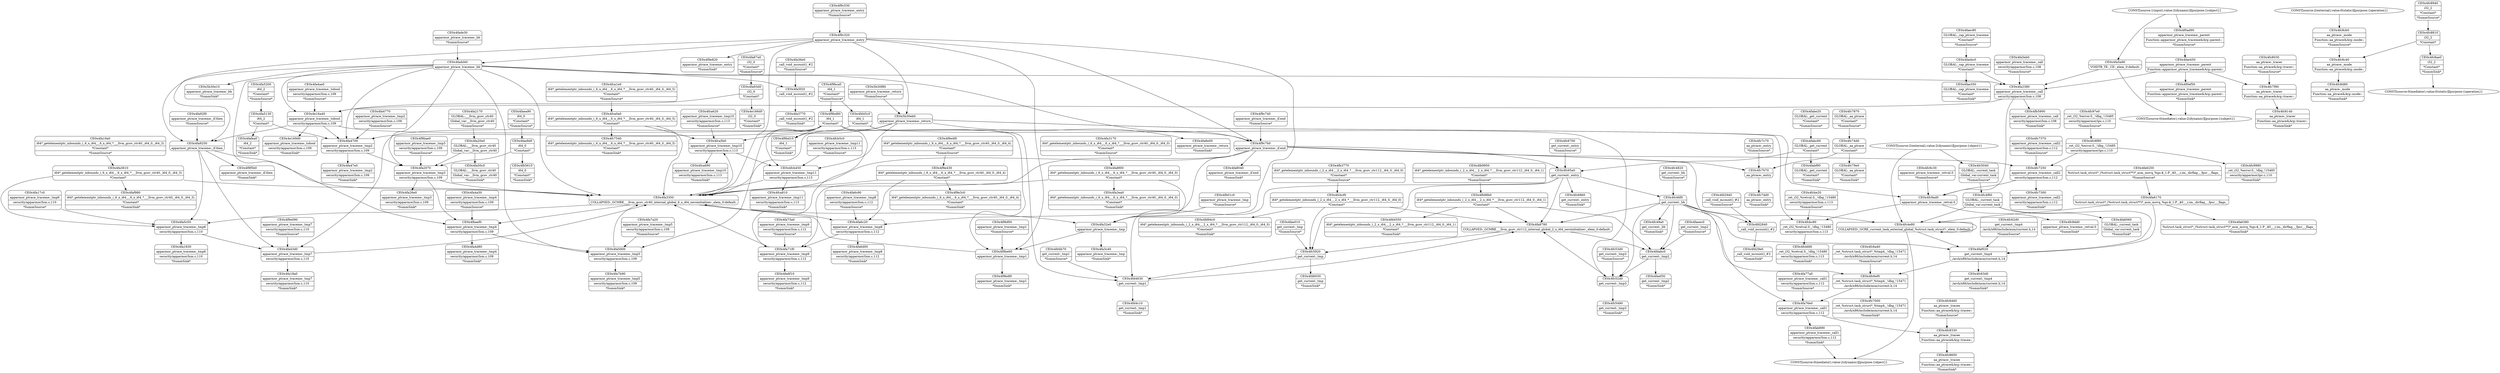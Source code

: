 digraph {
	CE0x4fca690 [shape=record,shape=Mrecord,label="{CE0x4fca690|apparmor_ptrace_traceme:_tmp10|security/apparmor/lsm.c,113|*SummSink*}"]
	CE0x4fa36e0 [shape=record,shape=Mrecord,label="{CE0x4fa36e0|_call_void_mcount()_#2|*SummSource*}"]
	CE0x4fc7370 [shape=record,shape=Mrecord,label="{CE0x4fc7370|apparmor_ptrace_traceme:_call2|security/apparmor/lsm.c,112|*SummSource*}"]
	CE0x4fa2380 [shape=record,shape=Mrecord,label="{CE0x4fa2380|apparmor_ptrace_traceme:_call|security/apparmor/lsm.c,108}"]
	CE0x4f9c7b0 [shape=record,shape=Mrecord,label="{CE0x4f9c7b0|apparmor_ptrace_traceme:_if.end}"]
	CE0x4fa20e0 [shape=record,shape=Mrecord,label="{CE0x4fa20e0|GLOBAL:___llvm_gcov_ctr40|Global_var:__llvm_gcov_ctr40}"]
	CE0x4fc65a0 [shape=record,shape=Mrecord,label="{CE0x4fc65a0|get_current:_entry}"]
	CE0x4f9e820 [shape=record,shape=Mrecord,label="{CE0x4f9e820|apparmor_ptrace_traceme:_entry|*SummSink*}"]
	CE0x4faf980 [shape=record,shape=Mrecord,label="{CE0x4faf980|i64*_getelementptr_inbounds_(_6_x_i64_,_6_x_i64_*___llvm_gcov_ctr40,_i64_0,_i64_3)|*Constant*|*SummSink*}"]
	CE0x4fd2840 [shape=record,shape=Mrecord,label="{CE0x4fd2840|_call_void_mcount()_#2}"]
	CE0x4fa5130 [shape=record,shape=Mrecord,label="{CE0x4fa5130|i64_2|*Constant*}"]
	CE0x4fa2170 [shape=record,shape=Mrecord,label="{CE0x4fa2170|GLOBAL:___llvm_gcov_ctr40|Global_var:__llvm_gcov_ctr40|*SummSource*}"]
	CE0x4fa4a50 [shape=record,shape=Mrecord,label="{CE0x4fa4a50|apparmor_ptrace_traceme:_tmp4|security/apparmor/lsm.c,109|*SummSource*}"]
	CE0x4fc8030 [shape=record,shape=Mrecord,label="{CE0x4fc8030|aa_ptrace:_tracer|Function::aa_ptrace&Arg::tracer::|*SummSource*}"]
	CE0x4fa77a0 [shape=record,shape=Mrecord,label="{CE0x4fa77a0|apparmor_ptrace_traceme:_call1|security/apparmor/lsm.c,112|*SummSource*}"]
	CE0x4faec80 [shape=record,shape=Mrecord,label="{CE0x4faec80|GLOBAL:_cap_ptrace_traceme|*Constant*|*SummSource*}"]
	CE0x4f9f5b0 [shape=record,shape=Mrecord,label="{CE0x4f9f5b0|apparmor_ptrace_traceme:_if.then|*SummSink*}"]
	CE0x4fadd40 [shape=record,shape=Mrecord,label="{CE0x4fadd40|apparmor_ptrace_traceme:_bb}"]
	CE0x4fdabc0 [shape=record,shape=Mrecord,label="{CE0x4fdabc0|get_current:_tmp2}"]
	CE0x4fb5900 [shape=record,shape=Mrecord,label="{CE0x4fb5900|apparmor_ptrace_traceme:_call|security/apparmor/lsm.c,108|*SummSink*}"]
	CE0x4fcb450 [shape=record,shape=Mrecord,label="{CE0x4fcb450|apparmor_ptrace_traceme:_tmp11|security/apparmor/lsm.c,113}"]
	CE0x4fc49a0 [shape=record,shape=Mrecord,label="{CE0x4fc49a0|get_current:_bb|*SummSink*}"]
	CE0x4fa5000 [shape=record,shape=Mrecord,label="{CE0x4fa5000|apparmor_ptrace_traceme:_tmp5|security/apparmor/lsm.c,109}"]
	CE0x5b30e10 [shape=record,shape=Mrecord,label="{CE0x5b30e10|apparmor_ptrace_traceme:_bb|*SummSink*}"]
	CE0x4fa6c90 [shape=record,shape=Mrecord,label="{CE0x4fa6c90|apparmor_ptrace_traceme:_tmp8|security/apparmor/lsm.c,112|*SummSource*}"]
	CE0x4fabc60 [shape=record,shape=Mrecord,label="{CE0x4fabc60|GLOBAL:_get_current|*Constant*}"]
	CE0x4fcbe20 [shape=record,shape=Mrecord,label="{CE0x4fcbe20|_ret_i32_%retval.0,_!dbg_!15480|security/apparmor/lsm.c,113|*SummSource*}"]
	CE0x4fc9ad0 [shape=record,shape=Mrecord,label="{CE0x4fc9ad0|apparmor_ptrace_traceme:_retval.0}"]
	CE0x4fc7f90 [shape=record,shape=Mrecord,label="{CE0x4fc7f90|aa_ptrace:_tracer|Function::aa_ptrace&Arg::tracer::}"]
	CE0x4fcbcf0 [shape=record,shape=Mrecord,label="{CE0x4fcbcf0|i64*_getelementptr_inbounds_(_2_x_i64_,_2_x_i64_*___llvm_gcov_ctr112,_i64_0,_i64_0)|*Constant*}"]
	CE0x5b30eb0 [shape=record,shape=Mrecord,label="{CE0x5b30eb0|apparmor_ptrace_traceme:_return}"]
	CE0x4fa8780 [shape=record,shape=Mrecord,label="{CE0x4fa8780|COLLAPSED:_GCMRE___llvm_gcov_ctr112_internal_global_2_x_i64_zeroinitializer:_elem_0:default:}"]
	CE0x4fa19a0 [shape=record,shape=Mrecord,label="{CE0x4fa19a0|i64*_getelementptr_inbounds_(_6_x_i64_,_6_x_i64_*___llvm_gcov_ctr40,_i64_0,_i64_3)|*Constant*|*SummSource*}"]
	CE0x5b30f80 [shape=record,shape=Mrecord,label="{CE0x5b30f80|apparmor_ptrace_traceme:_return|*SummSource*}"]
	CE0x4fa3ea0 [shape=record,shape=Mrecord,label="{CE0x4fa3ea0|i64*_getelementptr_inbounds_(_6_x_i64_,_6_x_i64_*___llvm_gcov_ctr40,_i64_0,_i64_0)|*Constant*|*SummSink*}"]
	CE0x4fa8f00 [shape=record,shape=Mrecord,label="{CE0x4fa8f00|i64*_getelementptr_inbounds_(_6_x_i64_,_6_x_i64_*___llvm_gcov_ctr40,_i64_0,_i64_0)|*Constant*}"]
	CE0x4fc8140 [shape=record,shape=Mrecord,label="{CE0x4fc8140|aa_ptrace:_tracer|Function::aa_ptrace&Arg::tracer::|*SummSink*}"]
	CE0x4fca1e0 [shape=record,shape=Mrecord,label="{CE0x4fca1e0|i64*_getelementptr_inbounds_(_6_x_i64_,_6_x_i64_*___llvm_gcov_ctr40,_i64_0,_i64_5)|*Constant*|*SummSource*}"]
	CE0x4f9bd80 [shape=record,shape=Mrecord,label="{CE0x4f9bd80|i64_1|*Constant*}"]
	CE0x4fa4770 [shape=record,shape=Mrecord,label="{CE0x4fa4770|apparmor_ptrace_traceme:_tmp2|security/apparmor/lsm.c,109|*SummSource*}"]
	CE0x4fa4700 [shape=record,shape=Mrecord,label="{CE0x4fa4700|apparmor_ptrace_traceme:_tmp2|security/apparmor/lsm.c,109}"]
	CE0x4fa2070 [shape=record,shape=Mrecord,label="{CE0x4fa2070|apparmor_ptrace_traceme:_tmp3|security/apparmor/lsm.c,109}"]
	CE0x4fd45c0 [shape=record,shape=Mrecord,label="{CE0x4fd45c0|i64_1|*Constant*}"]
	CE0x4fc8c40 [shape=record,shape=Mrecord,label="{CE0x4fc8c40|aa_ptrace:_mode|Function::aa_ptrace&Arg::mode::}"]
	CE0x4fa6380 [shape=record,shape=Mrecord,label="{CE0x4fa6380|%struct.task_struct*_(%struct.task_struct**)*_asm_movq_%gs:$_1:P_,$0_,_r,im,_dirflag_,_fpsr_,_flags_|*SummSink*}"]
	CE0x4fae010 [shape=record,shape=Mrecord,label="{CE0x4fae010|get_current:_tmp|*SummSource*}"]
	CE0x4fca5b0 [shape=record,shape=Mrecord,label="{CE0x4fca5b0|apparmor_ptrace_traceme:_tmp10|security/apparmor/lsm.c,113}"]
	CE0x4fd4c10 [shape=record,shape=Mrecord,label="{CE0x4fd4c10|get_current:_tmp1|*SummSink*}"]
	CE0x4fae350 [shape=record,shape=Mrecord,label="{CE0x4fae350|GLOBAL:_cap_ptrace_traceme|*Constant*|*SummSink*}"]
	"CONST[source:1(input),value:2(dynamic)][purpose:{subject}]"
	CE0x4fa3c40 [shape=record,shape=Mrecord,label="{CE0x4fa3c40|apparmor_ptrace_traceme:_tmp|*SummSink*}"]
	CE0x4fa4ae0 [shape=record,shape=Mrecord,label="{CE0x4fa4ae0|apparmor_ptrace_traceme:_tobool|security/apparmor/lsm.c,109|*SummSource*}"]
	CE0x4faea90 [shape=record,shape=Mrecord,label="{CE0x4faea90|i64_0|*Constant*|*SummSource*}"]
	CE0x4fc97e0 [shape=record,shape=Mrecord,label="{CE0x4fc97e0|_ret_i32_%error.0,_!dbg_!15485|security/apparmor/ipc.c,110|*SummSource*}"]
	"CONST[source:0(mediator),value:2(dynamic)][purpose:{subject}]"
	CE0x4fc62d0 [shape=record,shape=Mrecord,label="{CE0x4fc62d0|get_current:_tmp4|./arch/x86/include/asm/current.h,14|*SummSource*}"]
	CE0x4e169d0 [shape=record,shape=Mrecord,label="{CE0x4e169d0|apparmor_ptrace_traceme:_tobool|security/apparmor/lsm.c,109|*SummSink*}"]
	CE0x4fc7b70 [shape=record,shape=Mrecord,label="{CE0x4fc7b70|aa_ptrace:_entry}"]
	CE0x4fc6860 [shape=record,shape=Mrecord,label="{CE0x4fc6860|get_current:_entry|*SummSink*}"]
	CE0x4fb5610 [shape=record,shape=Mrecord,label="{CE0x4fb5610|i64_0|*Constant*|*SummSink*}"]
	CE0x4fa5f20 [shape=record,shape=Mrecord,label="{CE0x4fa5f20|_call_void_mcount()_#2}"]
	CE0x4fc8f80 [shape=record,shape=Mrecord,label="{CE0x4fc8f80|_ret_i32_%error.0,_!dbg_!15485|security/apparmor/ipc.c,110}"]
	CE0x4fa5c50 [shape=record,shape=Mrecord,label="{CE0x4fa5c50|apparmor_ptrace_traceme:_tmp6|security/apparmor/lsm.c,110}"]
	CE0x4f9bdf0 [shape=record,shape=Mrecord,label="{CE0x4f9bdf0|apparmor_ptrace_traceme:_tmp1|*SummSink*}"]
	CE0x4fa5200 [shape=record,shape=Mrecord,label="{CE0x4fa5200|i64_2|*Constant*|*SummSource*}"]
	CE0x4f9bf00 [shape=record,shape=Mrecord,label="{CE0x4f9bf00|apparmor_ptrace_traceme:_tmp1|*SummSource*}"]
	CE0x4fc79e0 [shape=record,shape=Mrecord,label="{CE0x4fc79e0|GLOBAL:_aa_ptrace|*Constant*|*SummSink*}"]
	CE0x4fa93d0 [shape=record,shape=Mrecord,label="{CE0x4fa93d0|i32_0|*Constant*}"]
	CE0x4f9be60 [shape=record,shape=Mrecord,label="{CE0x4f9be60|apparmor_ptrace_traceme:_tmp1}"]
	CE0x4fa6d00 [shape=record,shape=Mrecord,label="{CE0x4fa6d00|apparmor_ptrace_traceme:_tmp8|security/apparmor/lsm.c,112|*SummSink*}"]
	CE0x4faf020 [shape=record,shape=Mrecord,label="{CE0x4faf020|get_current:_tmp4|./arch/x86/include/asm/current.h,14}"]
	CE0x4fa6060 [shape=record,shape=Mrecord,label="{CE0x4fa6060|GLOBAL:_current_task|Global_var:current_task|*SummSink*}"]
	CE0x4fc7c70 [shape=record,shape=Mrecord,label="{CE0x4fc7c70|aa_ptrace:_entry|*SummSource*}"]
	CE0x4fa3170 [shape=record,shape=Mrecord,label="{CE0x4fa3170|i64*_getelementptr_inbounds_(_6_x_i64_,_6_x_i64_*___llvm_gcov_ctr40,_i64_0,_i64_0)|*Constant*|*SummSource*}"]
	CE0x4f9c530 [shape=record,shape=Mrecord,label="{CE0x4f9c530|apparmor_ptrace_traceme:_entry|*SummSource*}"]
	CE0x4fc8460 [shape=record,shape=Mrecord,label="{CE0x4fc8460|aa_ptrace:_tracee|Function::aa_ptrace&Arg::tracee::|*SummSource*}"]
	CE0x4fc74d0 [shape=record,shape=Mrecord,label="{CE0x4fc74d0|GLOBAL:_aa_ptrace|*Constant*}"]
	CE0x4fc8cb0 [shape=record,shape=Mrecord,label="{CE0x4fc8cb0|aa_ptrace:_mode|Function::aa_ptrace&Arg::mode::|*SummSource*}"]
	CE0x4fca0a0 [shape=record,shape=Mrecord,label="{CE0x4fca0a0|i64*_getelementptr_inbounds_(_6_x_i64_,_6_x_i64_*___llvm_gcov_ctr40,_i64_0,_i64_5)|*Constant*}"]
	CE0x4fcbc80 [shape=record,shape=Mrecord,label="{CE0x4fcbc80|_ret_i32_%retval.0,_!dbg_!15480|security/apparmor/lsm.c,113}"]
	CE0x4fb98b0 [shape=record,shape=Mrecord,label="{CE0x4fb98b0|i64*_getelementptr_inbounds_(_2_x_i64_,_2_x_i64_*___llvm_gcov_ctr112,_i64_0,_i64_1)|*Constant*}"]
	CE0x4fd2940 [shape=record,shape=Mrecord,label="{CE0x4fd2940|_call_void_mcount()_#2|*SummSource*}"]
	CE0x4fc4f60 [shape=record,shape=Mrecord,label="{CE0x4fc4f60|GLOBAL:_current_task|Global_var:current_task}"]
	CE0x4faebc0 [shape=record,shape=Mrecord,label="{CE0x4faebc0|GLOBAL:_cap_ptrace_traceme|*Constant*}"]
	CE0x4fa6f10 [shape=record,shape=Mrecord,label="{CE0x4fa6f10|apparmor_ptrace_traceme:_tmp9|security/apparmor/lsm.c,112|*SummSink*}"]
	CE0x4fc4820 [shape=record,shape=Mrecord,label="{CE0x4fc4820|get_current:_bb|*SummSource*}"]
	CE0x4fa7b90 [shape=record,shape=Mrecord,label="{CE0x4fa7b90|apparmor_ptrace_traceme:_tmp5|security/apparmor/lsm.c,109|*SummSink*}"]
	CE0x4fa32e0 [shape=record,shape=Mrecord,label="{CE0x4fa32e0|apparmor_ptrace_traceme:_tmp}"]
	CE0x4fca620 [shape=record,shape=Mrecord,label="{CE0x4fca620|apparmor_ptrace_traceme:_tmp10|security/apparmor/lsm.c,113|*SummSource*}"]
	CE0x4fd4b70 [shape=record,shape=Mrecord,label="{CE0x4fd4b70|get_current:_tmp1|*SummSource*}"]
	CE0x4f9c740 [shape=record,shape=Mrecord,label="{CE0x4f9c740|apparmor_ptrace_traceme:_if.end|*SummSource*}"]
	CE0x4fa8040 [shape=record,shape=Mrecord,label="{CE0x4fa8040|apparmor_ptrace_traceme:_if.end|*SummSink*}"]
	CE0x4f9e090 [shape=record,shape=Mrecord,label="{CE0x4f9e090|apparmor_ptrace_traceme:_tmp7|security/apparmor/lsm.c,110|*SummSource*}"]
	CE0x4fd29e0 [shape=record,shape=Mrecord,label="{CE0x4fd29e0|_call_void_mcount()_#2|*SummSink*}"]
	CE0x4fa3610 [shape=record,shape=Mrecord,label="{CE0x4fa3610|i64*_getelementptr_inbounds_(_6_x_i64_,_6_x_i64_*___llvm_gcov_ctr40,_i64_0,_i64_3)|*Constant*}"]
	"CONST[source:2(external),value:2(dynamic)][purpose:{object}]"
	CE0x4fa71f0 [shape=record,shape=Mrecord,label="{CE0x4fa71f0|apparmor_ptrace_traceme:_tmp9|security/apparmor/lsm.c,112}"]
	CE0x4fa76e0 [shape=record,shape=Mrecord,label="{CE0x4fa76e0|apparmor_ptrace_traceme:_call1|security/apparmor/lsm.c,112}"]
	CE0x4fa5a90 [shape=record,shape=Mrecord,label="{CE0x4fa5a90|VOIDTB_TE:_CE:_elem_0:default:}"]
	CE0x4fab890 [shape=record,shape=Mrecord,label="{CE0x4fab890|apparmor_ptrace_traceme:_call1|security/apparmor/lsm.c,112|*SummSink*}"]
	CE0x4fc63d0 [shape=record,shape=Mrecord,label="{CE0x4fc63d0|get_current:_tmp4|./arch/x86/include/asm/current.h,14|*SummSink*}"]
	CE0x4fc7dd0 [shape=record,shape=Mrecord,label="{CE0x4fc7dd0|aa_ptrace:_entry|*SummSink*}"]
	CE0x4fc6a40 [shape=record,shape=Mrecord,label="{CE0x4fc6a40|_ret_%struct.task_struct*_%tmp4,_!dbg_!15471|./arch/x86/include/asm/current.h,14|*SummSource*}"]
	CE0x4fa9250 [shape=record,shape=Mrecord,label="{CE0x4fa9250|apparmor_ptrace_traceme:_if.then}"]
	CE0x4fa4d80 [shape=record,shape=Mrecord,label="{CE0x4fa4d80|apparmor_ptrace_traceme:_tmp4|security/apparmor/lsm.c,109|*SummSink*}"]
	CE0x4fc8940 [shape=record,shape=Mrecord,label="{CE0x4fc8940|i32_2|*Constant*|*SummSource*}"]
	"CONST[source:0(mediator),value:2(dynamic)][purpose:{object}]"
	CE0x4fcbfd0 [shape=record,shape=Mrecord,label="{CE0x4fcbfd0|_ret_i32_%retval.0,_!dbg_!15480|security/apparmor/lsm.c,113|*SummSink*}"]
	CE0x4fc46f0 [shape=record,shape=Mrecord,label="{CE0x4fc46f0|get_current:_bb}"]
	CE0x4faef30 [shape=record,shape=Mrecord,label="{CE0x4faef30|get_current:_tmp2|*SummSink*}"]
	CE0x4fae450 [shape=record,shape=Mrecord,label="{CE0x4fae450|apparmor_ptrace_traceme:_parent|Function::apparmor_ptrace_traceme&Arg::parent::}"]
	CE0x4e166d0 [shape=record,shape=Mrecord,label="{CE0x4e166d0|i32_0|*Constant*|*SummSink*}"]
	"CONST[source:0(mediator),value:0(static)][purpose:{operation}]"
	"CONST[source:2(external),value:0(static)][purpose:{operation}]"
	CE0x4f9bd10 [shape=record,shape=Mrecord,label="{CE0x4f9bd10|i64_1|*Constant*|*SummSink*}"]
	CE0x4fa67a0 [shape=record,shape=Mrecord,label="{CE0x4fa67a0|i32_0|*Constant*|*SummSource*}"]
	CE0x4fa17c0 [shape=record,shape=Mrecord,label="{CE0x4fa17c0|apparmor_ptrace_traceme:_tmp6|security/apparmor/lsm.c,110|*SummSource*}"]
	CE0x4f9e430 [shape=record,shape=Mrecord,label="{CE0x4f9e430|i64*_getelementptr_inbounds_(_6_x_i64_,_6_x_i64_*___llvm_gcov_ctr40,_i64_0,_i64_4)|*Constant*}"]
	CE0x4fabf90 [shape=record,shape=Mrecord,label="{CE0x4fabf90|GLOBAL:_get_current|*Constant*|*SummSink*}"]
	CE0x4fa7a20 [shape=record,shape=Mrecord,label="{CE0x4fa7a20|apparmor_ptrace_traceme:_tmp5|security/apparmor/lsm.c,109|*SummSource*}"]
	CE0x4fa3770 [shape=record,shape=Mrecord,label="{CE0x4fa3770|_call_void_mcount()_#2|*SummSink*}"]
	CE0x4f0ef50 [shape=record,shape=Mrecord,label="{CE0x4f0ef50|apparmor_ptrace_traceme:_parent|Function::apparmor_ptrace_traceme&Arg::parent::|*SummSink*}"]
	CE0x4fc8600 [shape=record,shape=Mrecord,label="{CE0x4fc8600|aa_ptrace:_tracee|Function::aa_ptrace&Arg::tracee::|*SummSink*}"]
	CE0x4fc6700 [shape=record,shape=Mrecord,label="{CE0x4fc6700|get_current:_entry|*SummSource*}"]
	CE0x4fc7000 [shape=record,shape=Mrecord,label="{CE0x4fc7000|_ret_%struct.task_struct*_%tmp4,_!dbg_!15471|./arch/x86/include/asm/current.h,14|*SummSink*}"]
	CE0x4fa6250 [shape=record,shape=Mrecord,label="{CE0x4fa6250|%struct.task_struct*_(%struct.task_struct**)*_asm_movq_%gs:$_1:P_,$0_,_r,im,_dirflag_,_fpsr_,_flags_|*SummSource*}"]
	CE0x4fa6170 [shape=record,shape=Mrecord,label="{CE0x4fa6170|%struct.task_struct*_(%struct.task_struct**)*_asm_movq_%gs:$_1:P_,$0_,_r,im,_dirflag_,_fpsr_,_flags_}"]
	CE0x4fc8330 [shape=record,shape=Mrecord,label="{CE0x4fc8330|aa_ptrace:_tracee|Function::aa_ptrace&Arg::tracee::}"]
	CE0x4fb3770 [shape=record,shape=Mrecord,label="{CE0x4fb3770|i64*_getelementptr_inbounds_(_2_x_i64_,_2_x_i64_*___llvm_gcov_ctr112,_i64_0,_i64_0)|*Constant*|*SummSource*}"]
	CE0x4fa92f0 [shape=record,shape=Mrecord,label="{CE0x4fa92f0|apparmor_ptrace_traceme:_if.then|*SummSource*}"]
	CE0x4fae9d0 [shape=record,shape=Mrecord,label="{CE0x4fae9d0|i64_0|*Constant*}"]
	CE0x4fbaef0 [shape=record,shape=Mrecord,label="{CE0x4fbaef0|apparmor_ptrace_traceme:_tmp4|security/apparmor/lsm.c,109}"]
	CE0x4fa6c20 [shape=record,shape=Mrecord,label="{CE0x4fa6c20|apparmor_ptrace_traceme:_tmp8|security/apparmor/lsm.c,112}"]
	CE0x4fc8d80 [shape=record,shape=Mrecord,label="{CE0x4fc8d80|aa_ptrace:_mode|Function::aa_ptrace&Arg::mode::|*SummSink*}"]
	CE0x4f9c320 [shape=record,shape=Mrecord,label="{CE0x4f9c320|apparmor_ptrace_traceme:_entry}"]
	CE0x4fc5490 [shape=record,shape=Mrecord,label="{CE0x4fc5490|get_current:_tmp3|*SummSink*}"]
	CE0x4fa5eb0 [shape=record,shape=Mrecord,label="{CE0x4fa5eb0|apparmor_ptrace_traceme:_call|security/apparmor/lsm.c,108|*SummSource*}"]
	CE0x4fc5920 [shape=record,shape=Mrecord,label="{CE0x4fc5920|get_current:_tmp}"]
	CE0x4fb01c0 [shape=record,shape=Mrecord,label="{CE0x4fb01c0|apparmor_ptrace_traceme:_tmp|*SummSource*}"]
	CE0x4f9bae0 [shape=record,shape=Mrecord,label="{CE0x4f9bae0|apparmor_ptrace_traceme:_tmp3|security/apparmor/lsm.c,109|*SummSource*}"]
	CE0x4fc5040 [shape=record,shape=Mrecord,label="{CE0x4fc5040|GLOBAL:_current_task|Global_var:current_task|*SummSource*}"]
	CE0x4fc4e80 [shape=record,shape=Mrecord,label="{CE0x4fc4e80|COLLAPSED:_GCRE_current_task_external_global_%struct.task_struct*:_elem_0:default:}"]
	CE0x4fd6030 [shape=record,shape=Mrecord,label="{CE0x4fd6030|get_current:_tmp|*SummSink*}"]
	CE0x4fd4630 [shape=record,shape=Mrecord,label="{CE0x4fd4630|get_current:_tmp1}"]
	CE0x4fc7300 [shape=record,shape=Mrecord,label="{CE0x4fc7300|apparmor_ptrace_traceme:_call2|security/apparmor/lsm.c,112|*SummSink*}"]
	CE0x4fa73a0 [shape=record,shape=Mrecord,label="{CE0x4fa73a0|apparmor_ptrace_traceme:_tmp9|security/apparmor/lsm.c,112|*SummSource*}"]
	CE0x4fabe20 [shape=record,shape=Mrecord,label="{CE0x4fabe20|GLOBAL:_get_current|*Constant*|*SummSource*}"]
	CE0x4fa18a0 [shape=record,shape=Mrecord,label="{CE0x4fa18a0|apparmor_ptrace_traceme:_tmp7|security/apparmor/lsm.c,110|*SummSink*}"]
	CE0x4f9bca0 [shape=record,shape=Mrecord,label="{CE0x4f9bca0|i64_1|*Constant*|*SummSource*}"]
	CE0x4f9e4f0 [shape=record,shape=Mrecord,label="{CE0x4f9e4f0|i64*_getelementptr_inbounds_(_6_x_i64_,_6_x_i64_*___llvm_gcov_ctr40,_i64_0,_i64_4)|*Constant*|*SummSource*}"]
	CE0x4f9e3c0 [shape=record,shape=Mrecord,label="{CE0x4f9e3c0|i64*_getelementptr_inbounds_(_6_x_i64_,_6_x_i64_*___llvm_gcov_ctr40,_i64_0,_i64_4)|*Constant*|*SummSink*}"]
	CE0x4fc6ef0 [shape=record,shape=Mrecord,label="{CE0x4fc6ef0|_ret_%struct.task_struct*_%tmp4,_!dbg_!15471|./arch/x86/include/asm/current.h,14}"]
	CE0x4fd94c0 [shape=record,shape=Mrecord,label="{CE0x4fd94c0|i64*_getelementptr_inbounds_(_2_x_i64_,_2_x_i64_*___llvm_gcov_ctr112,_i64_0,_i64_0)|*Constant*|*SummSink*}"]
	CE0x4fa43d0 [shape=record,shape=Mrecord,label="{CE0x4fa43d0|apparmor_ptrace_traceme:_tmp7|security/apparmor/lsm.c,110}"]
	CE0x4fc9980 [shape=record,shape=Mrecord,label="{CE0x4fc9980|_ret_i32_%error.0,_!dbg_!15485|security/apparmor/ipc.c,110|*SummSink*}"]
	CE0x4fc9c30 [shape=record,shape=Mrecord,label="{CE0x4fc9c30|apparmor_ptrace_traceme:_retval.0|*SummSource*}"]
	CE0x4fafea0 [shape=record,shape=Mrecord,label="{CE0x4fafea0|i64_2|*Constant*|*SummSink*}"]
	CE0x4fa50c0 [shape=record,shape=Mrecord,label="{CE0x4fa50c0|GLOBAL:___llvm_gcov_ctr40|Global_var:__llvm_gcov_ctr40|*SummSink*}"]
	CE0x4fd4550 [shape=record,shape=Mrecord,label="{CE0x4fd4550|i64*_getelementptr_inbounds_(_2_x_i64_,_2_x_i64_*___llvm_gcov_ctr112,_i64_0,_i64_1)|*Constant*|*SummSink*}"]
	CE0x4fca810 [shape=record,shape=Mrecord,label="{CE0x4fca810|apparmor_ptrace_traceme:_tmp11|security/apparmor/lsm.c,113|*SummSink*}"]
	CE0x4fc7870 [shape=record,shape=Mrecord,label="{CE0x4fc7870|GLOBAL:_aa_ptrace|*Constant*|*SummSource*}"]
	CE0x4fc8810 [shape=record,shape=Mrecord,label="{CE0x4fc8810|i32_2|*Constant*}"]
	CE0x4faeec0 [shape=record,shape=Mrecord,label="{CE0x4faeec0|get_current:_tmp2|*SummSource*}"]
	CE0x4fc9dd0 [shape=record,shape=Mrecord,label="{CE0x4fc9dd0|apparmor_ptrace_traceme:_retval.0|*SummSink*}"]
	CE0x4fa8e00 [shape=record,shape=Mrecord,label="{CE0x4fa8e00|apparmor_ptrace_traceme:_return|*SummSink*}"]
	CE0x4fa47e0 [shape=record,shape=Mrecord,label="{CE0x4fa47e0|apparmor_ptrace_traceme:_tmp2|security/apparmor/lsm.c,109|*SummSink*}"]
	CE0x4f0ad90 [shape=record,shape=Mrecord,label="{CE0x4f0ad90|apparmor_ptrace_traceme:_parent|Function::apparmor_ptrace_traceme&Arg::parent::|*SummSource*}"]
	CE0x4e16a40 [shape=record,shape=Mrecord,label="{CE0x4e16a40|apparmor_ptrace_traceme:_tobool|security/apparmor/lsm.c,109}"]
	CE0x4fb9950 [shape=record,shape=Mrecord,label="{CE0x4fb9950|i64*_getelementptr_inbounds_(_2_x_i64_,_2_x_i64_*___llvm_gcov_ctr112,_i64_0,_i64_1)|*Constant*|*SummSource*}"]
	CE0x4fc53d0 [shape=record,shape=Mrecord,label="{CE0x4fc53d0|get_current:_tmp3|*SummSource*}"]
	CE0x4fc52d0 [shape=record,shape=Mrecord,label="{CE0x4fc52d0|get_current:_tmp3}"]
	CE0x4fa3350 [shape=record,shape=Mrecord,label="{CE0x4fa3350|COLLAPSED:_GCMRE___llvm_gcov_ctr40_internal_global_6_x_i64_zeroinitializer:_elem_0:default:}"]
	CE0x4fa26e0 [shape=record,shape=Mrecord,label="{CE0x4fa26e0|apparmor_ptrace_traceme:_tmp3|security/apparmor/lsm.c,109|*SummSink*}"]
	CE0x4fa1830 [shape=record,shape=Mrecord,label="{CE0x4fa1830|apparmor_ptrace_traceme:_tmp6|security/apparmor/lsm.c,110|*SummSink*}"]
	CE0x4fcb5c0 [shape=record,shape=Mrecord,label="{CE0x4fcb5c0|apparmor_ptrace_traceme:_tmp11|security/apparmor/lsm.c,113|*SummSource*}"]
	CE0x4fade30 [shape=record,shape=Mrecord,label="{CE0x4fade30|apparmor_ptrace_traceme:_bb|*SummSource*}"]
	CE0x4fc7250 [shape=record,shape=Mrecord,label="{CE0x4fc7250|apparmor_ptrace_traceme:_call2|security/apparmor/lsm.c,112}"]
	CE0x4fc7540 [shape=record,shape=Mrecord,label="{CE0x4fc7540|i64*_getelementptr_inbounds_(_6_x_i64_,_6_x_i64_*___llvm_gcov_ctr40,_i64_0,_i64_5)|*Constant*|*SummSink*}"]
	CE0x4fc8ae0 [shape=record,shape=Mrecord,label="{CE0x4fc8ae0|i32_2|*Constant*|*SummSink*}"]
	CE0x4fd45c0 -> CE0x4fd4630
	CE0x4fa5eb0 -> CE0x4fa2380
	CE0x4fa2170 -> CE0x4fa20e0
	CE0x4fb01c0 -> CE0x4fa32e0
	CE0x4fa5c50 -> CE0x4fa1830
	CE0x4fd4630 -> CE0x4fd4c10
	CE0x4f9c320 -> CE0x4fa9250
	CE0x4fadd40 -> CE0x4fa5f20
	CE0x4fa77a0 -> CE0x4fa76e0
	CE0x4fa19a0 -> CE0x4fa3610
	CE0x4fbaef0 -> CE0x4fa5000
	CE0x4fa71f0 -> CE0x4fa6f10
	CE0x4fbaef0 -> CE0x4fa4d80
	CE0x4fca5b0 -> CE0x4fcb450
	CE0x4fa6170 -> CE0x4fa6380
	CE0x4fadd40 -> CE0x4f9c7b0
	CE0x4fc8ae0 -> "CONST[source:0(mediator),value:0(static)][purpose:{operation}]"
	CE0x4fc46f0 -> CE0x4fc52d0
	CE0x4fae450 -> CE0x4f0ef50
	CE0x4fa93d0 -> CE0x4e166d0
	CE0x4fadd40 -> CE0x4fa4700
	CE0x4fa73a0 -> CE0x4fa71f0
	CE0x4fcb450 -> CE0x4fca810
	CE0x4e16a40 -> CE0x4fa9250
	CE0x4fc65a0 -> CE0x4fc5920
	CE0x4fa3350 -> CE0x4fa32e0
	CE0x4fa5130 -> CE0x4fa4700
	CE0x4fae9d0 -> CE0x4fa2070
	CE0x4fabc60 -> CE0x4fabf90
	CE0x4fadd40 -> CE0x4fa3350
	CE0x4f0ad90 -> CE0x4fae450
	CE0x4f9bae0 -> CE0x4fa2070
	CE0x4fa9250 -> CE0x4f9f5b0
	CE0x4fa9250 -> CE0x4fa43d0
	CE0x4f0ef50 -> "CONST[source:0(mediator),value:2(dynamic)][purpose:{subject}]"
	CE0x4faf020 -> CE0x4fc63d0
	CE0x4faebc0 -> CE0x4fa2380
	CE0x4f9e430 -> CE0x4f9e3c0
	CE0x4fca0a0 -> CE0x4fca5b0
	CE0x4fc5920 -> CE0x4fd6030
	CE0x4f9bca0 -> CE0x4fd45c0
	CE0x4f9bf00 -> CE0x4f9be60
	CE0x4faebc0 -> CE0x4fae350
	CE0x4fd2940 -> CE0x4fd2840
	CE0x5b30eb0 -> CE0x4fc9ad0
	CE0x4fa92f0 -> CE0x4fa9250
	CE0x4fa32e0 -> CE0x4fa3c40
	CE0x4fc46f0 -> CE0x4fc4e80
	CE0x4fc8940 -> CE0x4fc8810
	CE0x4fc6ef0 -> CE0x4fa76e0
	CE0x4fc9ad0 -> CE0x4fc9dd0
	CE0x4fc6a40 -> CE0x4fc6ef0
	CE0x4fa67a0 -> CE0x4fa93d0
	CE0x5b30eb0 -> CE0x4fcbc80
	CE0x4fcb450 -> CE0x4fa3350
	CE0x4fa2380 -> CE0x4e16a40
	CE0x4fc7870 -> CE0x4fc74d0
	CE0x4fa8780 -> CE0x4fdabc0
	CE0x4fae9d0 -> CE0x4fb5610
	CE0x4f9c530 -> CE0x4f9c320
	CE0x4fa2070 -> CE0x4fa3350
	CE0x4fc5040 -> CE0x4fc4f60
	CE0x4fa5a90 -> "CONST[source:0(mediator),value:2(dynamic)][purpose:{subject}]"
	CE0x4fc46f0 -> CE0x4fdabc0
	CE0x4f9c320 -> CE0x5b30eb0
	CE0x4fa4700 -> CE0x4fa2070
	CE0x4fc6ef0 -> CE0x4fc7000
	CE0x4f9e430 -> CE0x4fa6c20
	CE0x4fa2070 -> CE0x4fa26e0
	CE0x4fa43d0 -> CE0x4fa18a0
	CE0x4fc7c70 -> CE0x4fc7b70
	CE0x4fc9c30 -> CE0x4fc9ad0
	CE0x4f9c320 -> CE0x4fadd40
	CE0x4fca620 -> CE0x4fca5b0
	CE0x4fc6700 -> CE0x4fc65a0
	CE0x4fab890 -> "CONST[source:0(mediator),value:2(dynamic)][purpose:{object}]"
	CE0x4fa3610 -> CE0x4fa5c50
	"CONST[source:2(external),value:2(dynamic)][purpose:{object}]" -> CE0x4fc5040
	CE0x4fa4700 -> CE0x4fa47e0
	CE0x4fc46f0 -> CE0x4fc49a0
	CE0x4fae450 -> CE0x4fc7f90
	CE0x4fc52d0 -> CE0x4fc5490
	CE0x4e16a40 -> CE0x4e169d0
	CE0x4fc8810 -> CE0x4fc8ae0
	CE0x4fadd40 -> CE0x5b30e10
	CE0x4f9e4f0 -> CE0x4f9e430
	CE0x4fa8780 -> CE0x4fc5920
	CE0x4fc9ad0 -> CE0x4fcbc80
	CE0x4fa5f20 -> CE0x4fa3770
	CE0x4fc65a0 -> CE0x4fd4630
	CE0x4f9c7b0 -> CE0x4fa3350
	CE0x4f9bd80 -> CE0x4fa5000
	CE0x4fadd40 -> CE0x4fbaef0
	CE0x4fc8030 -> CE0x4fc7f90
	CE0x4fa76e0 -> CE0x4fc8330
	CE0x4faf020 -> CE0x4fc6ef0
	CE0x4f9bca0 -> CE0x4f9bd80
	CE0x4f9c320 -> CE0x4f9c7b0
	CE0x4fa5c50 -> CE0x4fa43d0
	CE0x4fdabc0 -> CE0x4faef30
	CE0x4fa20e0 -> CE0x4fa2070
	CE0x4fcbe20 -> CE0x4fcbc80
	CE0x4fc4e80 -> CE0x4faf020
	CE0x4fca5b0 -> CE0x4fca690
	CE0x4f9bd80 -> CE0x4fcb450
	CE0x4fc65a0 -> CE0x4fa8780
	CE0x4fca0a0 -> CE0x4fc7540
	CE0x5b30eb0 -> CE0x4fa8e00
	CE0x4fc65a0 -> CE0x4fc46f0
	CE0x4fa6c90 -> CE0x4fa6c20
	CE0x4fa2380 -> CE0x4fb5900
	CE0x4f9e090 -> CE0x4fa43d0
	CE0x4fc53d0 -> CE0x4fc52d0
	CE0x4fa20e0 -> CE0x4fa50c0
	CE0x4fc8c40 -> CE0x4fc8d80
	CE0x4fa2380 -> CE0x4fc9ad0
	CE0x4fb3770 -> CE0x4fcbcf0
	CE0x4fc97e0 -> CE0x4fc8f80
	CE0x4fc74d0 -> CE0x4fc7b70
	CE0x4fa4770 -> CE0x4fa4700
	CE0x4fc7370 -> CE0x4fc7250
	"CONST[source:2(external),value:2(dynamic)][purpose:{object}]" -> CE0x4fc4e80
	CE0x4fa76e0 -> CE0x4fab890
	CE0x4fc4820 -> CE0x4fc46f0
	CE0x4fa6170 -> CE0x4fc4e80
	CE0x4f9c7b0 -> CE0x4fa71f0
	CE0x4f9c320 -> CE0x4f9be60
	CE0x4f9bd80 -> CE0x4fa43d0
	CE0x4fa93d0 -> CE0x4e16a40
	CE0x4fa6c20 -> CE0x4fa71f0
	CE0x4f9c740 -> CE0x4f9c7b0
	CE0x4e16a40 -> CE0x4f9c7b0
	CE0x4fadd40 -> CE0x4e16a40
	CE0x4f9c320 -> CE0x4fa3350
	CE0x4fa3350 -> CE0x4fa6c20
	CE0x4f9bd80 -> CE0x4fa71f0
	CE0x4fc7b70 -> CE0x4fc7dd0
	CE0x4fa9250 -> CE0x4fa5c50
	CE0x4fa9250 -> CE0x4fa3350
	CE0x4fc4f60 -> CE0x4fc4e80
	CE0x4fa3610 -> CE0x4fa3350
	CE0x4f9e430 -> CE0x4fa3350
	CE0x4f9bd80 -> CE0x4fa4700
	CE0x4fa36e0 -> CE0x4fa5f20
	CE0x4fa3610 -> CE0x4faf980
	CE0x4fb98b0 -> CE0x4fa8780
	CE0x4fb98b0 -> CE0x4fdabc0
	CE0x4fa6250 -> CE0x4fa6170
	CE0x4f9c7b0 -> CE0x4fa8040
	CE0x4fc52d0 -> CE0x4fa8780
	CE0x4fcb5c0 -> CE0x4fcb450
	CE0x4fa3350 -> CE0x4fbaef0
	CE0x4fa4a50 -> CE0x4fbaef0
	CE0x4fd4b70 -> CE0x4fd4630
	CE0x4f9c7b0 -> CE0x4fa6c20
	CE0x4fc8330 -> CE0x4fc8600
	"CONST[source:2(external),value:0(static)][purpose:{operation}]" -> CE0x4fc8cb0
	CE0x4fc8f80 -> CE0x4fc9980
	CE0x5b30f80 -> CE0x5b30eb0
	CE0x4fa6c20 -> CE0x4fa6d00
	CE0x4fa8f00 -> CE0x4fa3350
	"CONST[source:1(input),value:2(dynamic)][purpose:{subject}]" -> CE0x4f0ad90
	CE0x4f9c320 -> CE0x4f9e820
	CE0x4fb9950 -> CE0x4fb98b0
	CE0x4fa7a20 -> CE0x4fa5000
	CE0x4f9c320 -> CE0x4fa32e0
	CE0x4fabc60 -> CE0x4fc65a0
	CE0x4fc74d0 -> CE0x4fc79e0
	CE0x4fa3350 -> CE0x4fca5b0
	CE0x4fa43d0 -> CE0x4fa3350
	CE0x4fa6170 -> CE0x4faf020
	CE0x4fc7250 -> CE0x4fc7300
	CE0x4fdabc0 -> CE0x4fc52d0
	CE0x4fc8f80 -> CE0x4fc7250
	CE0x4fa32e0 -> CE0x4f9be60
	CE0x4fa3350 -> CE0x4fa5c50
	CE0x4fa5000 -> CE0x4fa3350
	CE0x4f9bd80 -> CE0x4f9be60
	CE0x4fa5000 -> CE0x4fa7b90
	CE0x4fc8cb0 -> CE0x4fc8c40
	CE0x4fca1e0 -> CE0x4fca0a0
	CE0x4fcbcf0 -> CE0x4fa8780
	CE0x4fadd40 -> CE0x4fa5000
	CE0x4fc46f0 -> CE0x4fd2840
	CE0x4fcbcf0 -> CE0x4fc5920
	CE0x4faea90 -> CE0x4fae9d0
	CE0x4fc7250 -> CE0x4fc9ad0
	CE0x4fd45c0 -> CE0x4fc52d0
	CE0x4f9c7b0 -> CE0x4fc7250
	CE0x4fc7f90 -> CE0x4fc8140
	CE0x5b30eb0 -> CE0x4fa3350
	CE0x4faec80 -> CE0x4faebc0
	CE0x4fa2070 -> CE0x4fbaef0
	CE0x4fa17c0 -> CE0x4fa5c50
	CE0x4fc65a0 -> CE0x4fc6860
	CE0x4fd2840 -> CE0x4fd29e0
	CE0x4fd4630 -> CE0x4fa8780
	"CONST[source:1(input),value:2(dynamic)][purpose:{subject}]" -> CE0x4fa5a90
	CE0x4fabe20 -> CE0x4fabc60
	CE0x4fc46f0 -> CE0x4fa8780
	CE0x5b30eb0 -> CE0x4fca5b0
	CE0x4fcbc80 -> CE0x4fcbfd0
	CE0x4f9be60 -> CE0x4fa3350
	CE0x4fa8f00 -> CE0x4fa32e0
	CE0x4f9be60 -> CE0x4f9bdf0
	CE0x4fa8f00 -> CE0x4fa3ea0
	CE0x4fade30 -> CE0x4fadd40
	CE0x4fca0a0 -> CE0x4fa3350
	CE0x4f9bd80 -> CE0x4f9bd10
	CE0x4fa5a90 -> CE0x4fa2380
	CE0x4fadd40 -> CE0x4fa2070
	CE0x4f9c7b0 -> CE0x4fc7b70
	CE0x4fd45c0 -> CE0x4f9bd10
	CE0x4fc62d0 -> CE0x4faf020
	CE0x4fc4f60 -> CE0x4fa6060
	CE0x4fc4e80 -> "CONST[source:0(mediator),value:2(dynamic)][purpose:{object}]"
	CE0x4fa5130 -> CE0x4fafea0
	CE0x4fc4e80 -> CE0x4fc4e80
	CE0x4f9c7b0 -> CE0x4fc65a0
	CE0x4fc46f0 -> CE0x4fc6ef0
	CE0x4fadd40 -> CE0x4fa9250
	CE0x4fb98b0 -> CE0x4fd4550
	CE0x4fadd40 -> CE0x4fa2380
	CE0x4fa5200 -> CE0x4fa5130
	CE0x4fc46f0 -> CE0x4faf020
	CE0x4fc5920 -> CE0x4fd4630
	CE0x4fae450 -> CE0x4fa2380
	CE0x4fc4f60 -> CE0x4faf020
	CE0x4fa71f0 -> CE0x4fa3350
	CE0x4f9c7b0 -> CE0x4fa76e0
	CE0x4fa3170 -> CE0x4fa8f00
	CE0x4faeec0 -> CE0x4fdabc0
	CE0x4fa4ae0 -> CE0x4e16a40
	CE0x4fae010 -> CE0x4fc5920
	CE0x4e16a40 -> CE0x4fa4700
	CE0x4fc8810 -> CE0x4fc8c40
	CE0x4fcbcf0 -> CE0x4fd94c0
	CE0x4fc8460 -> CE0x4fc8330
	CE0x5b30eb0 -> CE0x4fcb450
}